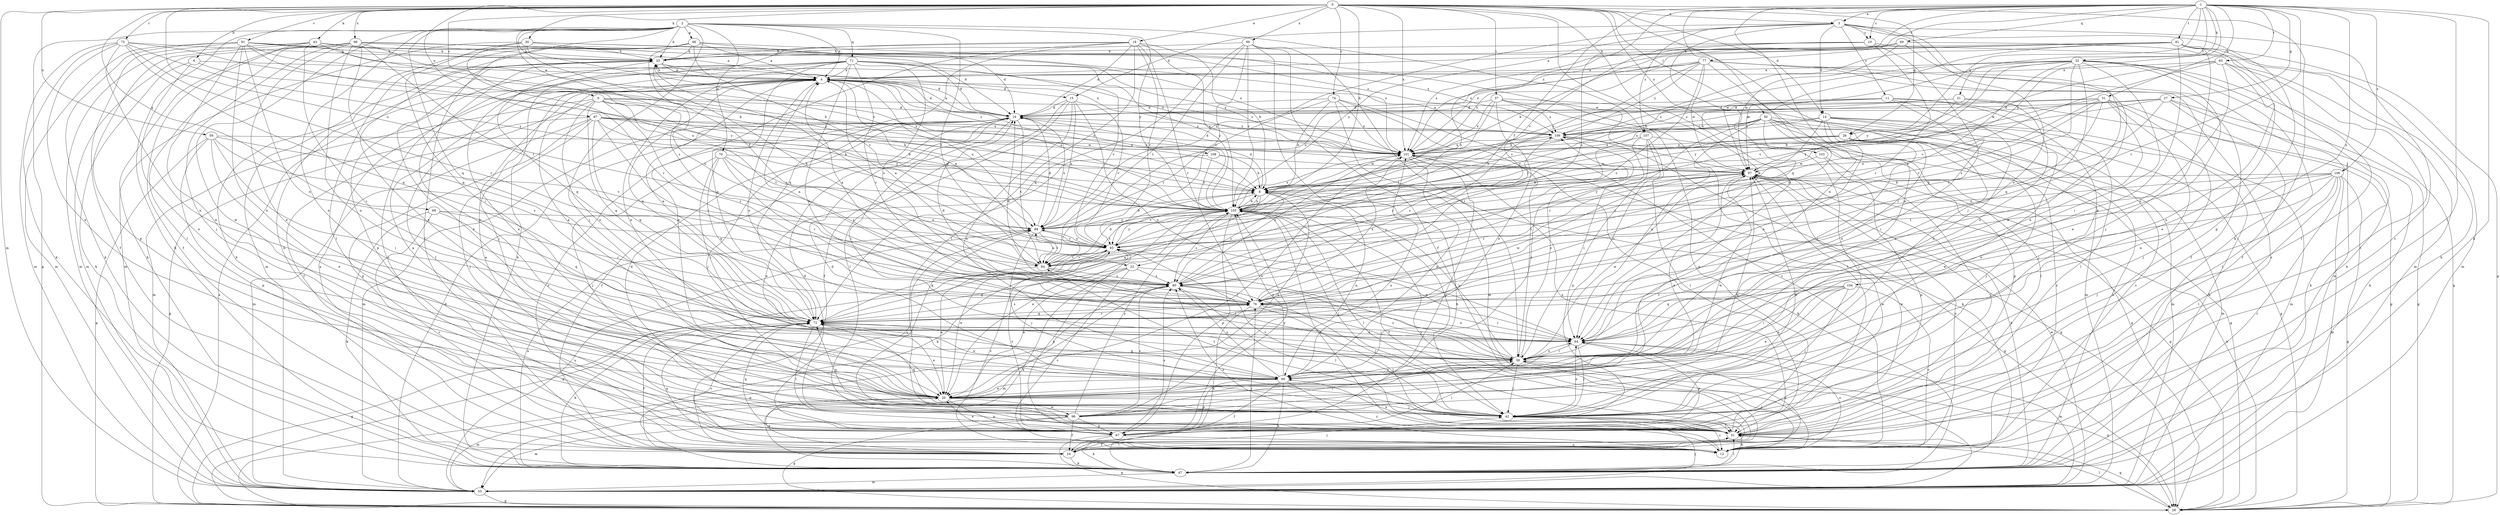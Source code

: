 strict digraph  {
0;
1;
2;
3;
4;
6;
8;
9;
10;
11;
12;
14;
15;
16;
18;
20;
21;
22;
24;
26;
27;
28;
30;
31;
32;
33;
37;
38;
42;
43;
47;
50;
51;
55;
59;
60;
64;
66;
67;
68;
69;
70;
71;
72;
73;
74;
76;
77;
80;
81;
83;
84;
87;
88;
91;
93;
96;
97;
98;
99;
101;
103;
104;
105;
106;
107;
108;
109;
0 -> 3  [label=a];
0 -> 6  [label=b];
0 -> 8  [label=b];
0 -> 9  [label=c];
0 -> 14  [label=d];
0 -> 18  [label=e];
0 -> 26  [label=g];
0 -> 30  [label=h];
0 -> 37  [label=i];
0 -> 38  [label=i];
0 -> 42  [label=j];
0 -> 43  [label=k];
0 -> 47  [label=k];
0 -> 50  [label=l];
0 -> 55  [label=m];
0 -> 59  [label=n];
0 -> 64  [label=o];
0 -> 68  [label=q];
0 -> 73  [label=r];
0 -> 74  [label=r];
0 -> 87  [label=u];
0 -> 88  [label=u];
0 -> 91  [label=v];
0 -> 98  [label=x];
0 -> 99  [label=x];
0 -> 101  [label=x];
0 -> 103  [label=y];
1 -> 3  [label=a];
1 -> 10  [label=c];
1 -> 20  [label=e];
1 -> 21  [label=f];
1 -> 22  [label=f];
1 -> 26  [label=g];
1 -> 27  [label=g];
1 -> 31  [label=h];
1 -> 32  [label=h];
1 -> 47  [label=k];
1 -> 51  [label=l];
1 -> 60  [label=n];
1 -> 69  [label=q];
1 -> 76  [label=r];
1 -> 77  [label=s];
1 -> 80  [label=s];
1 -> 81  [label=t];
1 -> 83  [label=t];
1 -> 93  [label=v];
1 -> 104  [label=y];
1 -> 105  [label=y];
1 -> 106  [label=z];
2 -> 4  [label=a];
2 -> 20  [label=e];
2 -> 22  [label=f];
2 -> 24  [label=f];
2 -> 28  [label=g];
2 -> 33  [label=h];
2 -> 42  [label=j];
2 -> 47  [label=k];
2 -> 66  [label=p];
2 -> 70  [label=q];
2 -> 71  [label=q];
2 -> 72  [label=q];
2 -> 80  [label=s];
2 -> 84  [label=t];
2 -> 96  [label=w];
2 -> 105  [label=y];
2 -> 107  [label=z];
3 -> 10  [label=c];
3 -> 11  [label=c];
3 -> 12  [label=c];
3 -> 14  [label=d];
3 -> 15  [label=d];
3 -> 64  [label=o];
3 -> 67  [label=p];
3 -> 72  [label=q];
3 -> 88  [label=u];
3 -> 96  [label=w];
3 -> 105  [label=y];
3 -> 107  [label=z];
4 -> 15  [label=d];
4 -> 16  [label=d];
4 -> 33  [label=h];
4 -> 51  [label=l];
4 -> 64  [label=o];
4 -> 72  [label=q];
4 -> 88  [label=u];
4 -> 105  [label=y];
4 -> 108  [label=z];
6 -> 4  [label=a];
6 -> 20  [label=e];
6 -> 47  [label=k];
6 -> 105  [label=y];
8 -> 16  [label=d];
8 -> 20  [label=e];
8 -> 28  [label=g];
8 -> 60  [label=n];
8 -> 72  [label=q];
8 -> 80  [label=s];
8 -> 93  [label=v];
8 -> 105  [label=y];
9 -> 8  [label=b];
9 -> 16  [label=d];
9 -> 24  [label=f];
9 -> 55  [label=m];
9 -> 64  [label=o];
9 -> 72  [label=q];
9 -> 76  [label=r];
9 -> 84  [label=t];
9 -> 101  [label=x];
9 -> 109  [label=z];
10 -> 33  [label=h];
10 -> 55  [label=m];
10 -> 72  [label=q];
10 -> 76  [label=r];
10 -> 93  [label=v];
10 -> 101  [label=x];
11 -> 8  [label=b];
11 -> 16  [label=d];
11 -> 38  [label=i];
11 -> 42  [label=j];
11 -> 51  [label=l];
11 -> 60  [label=n];
11 -> 109  [label=z];
12 -> 38  [label=i];
12 -> 64  [label=o];
12 -> 72  [label=q];
12 -> 80  [label=s];
12 -> 93  [label=v];
12 -> 105  [label=y];
14 -> 12  [label=c];
14 -> 38  [label=i];
14 -> 47  [label=k];
14 -> 55  [label=m];
14 -> 64  [label=o];
14 -> 76  [label=r];
14 -> 96  [label=w];
14 -> 101  [label=x];
14 -> 109  [label=z];
15 -> 16  [label=d];
15 -> 24  [label=f];
15 -> 51  [label=l];
15 -> 60  [label=n];
15 -> 64  [label=o];
15 -> 88  [label=u];
15 -> 93  [label=v];
16 -> 4  [label=a];
16 -> 12  [label=c];
16 -> 24  [label=f];
16 -> 38  [label=i];
16 -> 42  [label=j];
16 -> 55  [label=m];
16 -> 84  [label=t];
16 -> 88  [label=u];
16 -> 109  [label=z];
18 -> 8  [label=b];
18 -> 16  [label=d];
18 -> 20  [label=e];
18 -> 33  [label=h];
18 -> 47  [label=k];
18 -> 51  [label=l];
18 -> 72  [label=q];
18 -> 76  [label=r];
18 -> 93  [label=v];
18 -> 105  [label=y];
20 -> 42  [label=j];
20 -> 55  [label=m];
20 -> 67  [label=p];
20 -> 96  [label=w];
20 -> 97  [label=w];
21 -> 16  [label=d];
21 -> 28  [label=g];
21 -> 64  [label=o];
21 -> 105  [label=y];
21 -> 109  [label=z];
22 -> 12  [label=c];
22 -> 20  [label=e];
22 -> 38  [label=i];
22 -> 47  [label=k];
22 -> 72  [label=q];
22 -> 80  [label=s];
24 -> 4  [label=a];
24 -> 20  [label=e];
24 -> 33  [label=h];
24 -> 42  [label=j];
24 -> 47  [label=k];
24 -> 51  [label=l];
24 -> 64  [label=o];
24 -> 105  [label=y];
26 -> 8  [label=b];
26 -> 42  [label=j];
26 -> 55  [label=m];
26 -> 64  [label=o];
26 -> 101  [label=x];
26 -> 105  [label=y];
27 -> 8  [label=b];
27 -> 16  [label=d];
27 -> 28  [label=g];
27 -> 47  [label=k];
27 -> 51  [label=l];
27 -> 84  [label=t];
27 -> 109  [label=z];
28 -> 4  [label=a];
28 -> 51  [label=l];
28 -> 97  [label=w];
30 -> 33  [label=h];
30 -> 38  [label=i];
30 -> 55  [label=m];
30 -> 76  [label=r];
30 -> 97  [label=w];
30 -> 101  [label=x];
30 -> 105  [label=y];
31 -> 16  [label=d];
31 -> 20  [label=e];
31 -> 42  [label=j];
31 -> 47  [label=k];
31 -> 64  [label=o];
31 -> 76  [label=r];
31 -> 88  [label=u];
31 -> 93  [label=v];
31 -> 101  [label=x];
31 -> 105  [label=y];
32 -> 4  [label=a];
32 -> 8  [label=b];
32 -> 20  [label=e];
32 -> 24  [label=f];
32 -> 28  [label=g];
32 -> 38  [label=i];
32 -> 47  [label=k];
32 -> 72  [label=q];
32 -> 80  [label=s];
32 -> 84  [label=t];
32 -> 93  [label=v];
32 -> 97  [label=w];
32 -> 105  [label=y];
33 -> 4  [label=a];
33 -> 16  [label=d];
33 -> 20  [label=e];
33 -> 60  [label=n];
33 -> 72  [label=q];
33 -> 101  [label=x];
37 -> 16  [label=d];
37 -> 51  [label=l];
37 -> 55  [label=m];
37 -> 60  [label=n];
37 -> 67  [label=p];
37 -> 84  [label=t];
37 -> 101  [label=x];
37 -> 109  [label=z];
38 -> 4  [label=a];
38 -> 12  [label=c];
38 -> 28  [label=g];
38 -> 42  [label=j];
38 -> 60  [label=n];
38 -> 64  [label=o];
38 -> 80  [label=s];
38 -> 97  [label=w];
38 -> 105  [label=y];
38 -> 109  [label=z];
42 -> 12  [label=c];
42 -> 16  [label=d];
42 -> 47  [label=k];
42 -> 51  [label=l];
42 -> 64  [label=o];
42 -> 72  [label=q];
42 -> 84  [label=t];
42 -> 93  [label=v];
42 -> 97  [label=w];
43 -> 24  [label=f];
43 -> 33  [label=h];
43 -> 38  [label=i];
43 -> 55  [label=m];
43 -> 67  [label=p];
43 -> 101  [label=x];
43 -> 105  [label=y];
47 -> 51  [label=l];
47 -> 55  [label=m];
47 -> 76  [label=r];
47 -> 88  [label=u];
50 -> 12  [label=c];
50 -> 28  [label=g];
50 -> 42  [label=j];
50 -> 47  [label=k];
50 -> 51  [label=l];
50 -> 55  [label=m];
50 -> 64  [label=o];
50 -> 67  [label=p];
50 -> 76  [label=r];
50 -> 80  [label=s];
50 -> 105  [label=y];
50 -> 109  [label=z];
51 -> 4  [label=a];
51 -> 16  [label=d];
51 -> 24  [label=f];
51 -> 28  [label=g];
51 -> 60  [label=n];
51 -> 97  [label=w];
51 -> 101  [label=x];
55 -> 16  [label=d];
55 -> 28  [label=g];
55 -> 42  [label=j];
55 -> 88  [label=u];
55 -> 97  [label=w];
59 -> 20  [label=e];
59 -> 28  [label=g];
59 -> 38  [label=i];
59 -> 67  [label=p];
59 -> 80  [label=s];
59 -> 93  [label=v];
59 -> 101  [label=x];
60 -> 12  [label=c];
60 -> 20  [label=e];
60 -> 24  [label=f];
60 -> 47  [label=k];
60 -> 67  [label=p];
60 -> 72  [label=q];
60 -> 80  [label=s];
60 -> 105  [label=y];
60 -> 109  [label=z];
64 -> 38  [label=i];
64 -> 42  [label=j];
64 -> 55  [label=m];
64 -> 67  [label=p];
64 -> 76  [label=r];
66 -> 4  [label=a];
66 -> 16  [label=d];
66 -> 20  [label=e];
66 -> 33  [label=h];
66 -> 51  [label=l];
66 -> 55  [label=m];
66 -> 80  [label=s];
66 -> 93  [label=v];
66 -> 109  [label=z];
67 -> 12  [label=c];
67 -> 20  [label=e];
67 -> 28  [label=g];
67 -> 33  [label=h];
67 -> 38  [label=i];
67 -> 47  [label=k];
67 -> 72  [label=q];
67 -> 80  [label=s];
67 -> 88  [label=u];
67 -> 93  [label=v];
67 -> 97  [label=w];
67 -> 105  [label=y];
68 -> 12  [label=c];
68 -> 47  [label=k];
68 -> 72  [label=q];
68 -> 76  [label=r];
68 -> 88  [label=u];
69 -> 8  [label=b];
69 -> 33  [label=h];
69 -> 38  [label=i];
69 -> 47  [label=k];
69 -> 97  [label=w];
69 -> 101  [label=x];
70 -> 38  [label=i];
70 -> 42  [label=j];
70 -> 72  [label=q];
70 -> 76  [label=r];
70 -> 80  [label=s];
70 -> 97  [label=w];
70 -> 105  [label=y];
71 -> 4  [label=a];
71 -> 12  [label=c];
71 -> 16  [label=d];
71 -> 20  [label=e];
71 -> 42  [label=j];
71 -> 60  [label=n];
71 -> 64  [label=o];
71 -> 67  [label=p];
71 -> 72  [label=q];
71 -> 76  [label=r];
71 -> 80  [label=s];
71 -> 93  [label=v];
71 -> 101  [label=x];
71 -> 105  [label=y];
72 -> 4  [label=a];
72 -> 12  [label=c];
72 -> 20  [label=e];
72 -> 24  [label=f];
72 -> 28  [label=g];
72 -> 47  [label=k];
72 -> 51  [label=l];
72 -> 60  [label=n];
72 -> 64  [label=o];
72 -> 76  [label=r];
72 -> 80  [label=s];
72 -> 97  [label=w];
73 -> 8  [label=b];
73 -> 20  [label=e];
73 -> 33  [label=h];
73 -> 47  [label=k];
73 -> 55  [label=m];
73 -> 60  [label=n];
73 -> 72  [label=q];
73 -> 76  [label=r];
73 -> 105  [label=y];
74 -> 8  [label=b];
74 -> 12  [label=c];
74 -> 16  [label=d];
74 -> 38  [label=i];
74 -> 55  [label=m];
74 -> 84  [label=t];
74 -> 101  [label=x];
76 -> 4  [label=a];
76 -> 16  [label=d];
76 -> 38  [label=i];
76 -> 47  [label=k];
76 -> 51  [label=l];
76 -> 64  [label=o];
76 -> 72  [label=q];
76 -> 101  [label=x];
77 -> 4  [label=a];
77 -> 12  [label=c];
77 -> 24  [label=f];
77 -> 55  [label=m];
77 -> 76  [label=r];
77 -> 80  [label=s];
77 -> 88  [label=u];
77 -> 93  [label=v];
77 -> 97  [label=w];
77 -> 101  [label=x];
77 -> 109  [label=z];
80 -> 4  [label=a];
80 -> 16  [label=d];
80 -> 28  [label=g];
80 -> 42  [label=j];
80 -> 51  [label=l];
80 -> 55  [label=m];
80 -> 76  [label=r];
80 -> 101  [label=x];
80 -> 109  [label=z];
81 -> 4  [label=a];
81 -> 28  [label=g];
81 -> 33  [label=h];
81 -> 42  [label=j];
81 -> 51  [label=l];
81 -> 55  [label=m];
81 -> 60  [label=n];
81 -> 97  [label=w];
81 -> 101  [label=x];
81 -> 105  [label=y];
83 -> 4  [label=a];
83 -> 20  [label=e];
83 -> 51  [label=l];
83 -> 60  [label=n];
83 -> 64  [label=o];
83 -> 93  [label=v];
83 -> 97  [label=w];
84 -> 4  [label=a];
84 -> 8  [label=b];
84 -> 20  [label=e];
84 -> 33  [label=h];
84 -> 38  [label=i];
84 -> 80  [label=s];
84 -> 88  [label=u];
84 -> 93  [label=v];
87 -> 8  [label=b];
87 -> 28  [label=g];
87 -> 42  [label=j];
87 -> 55  [label=m];
87 -> 67  [label=p];
87 -> 72  [label=q];
87 -> 76  [label=r];
87 -> 97  [label=w];
87 -> 101  [label=x];
87 -> 105  [label=y];
87 -> 109  [label=z];
88 -> 8  [label=b];
88 -> 16  [label=d];
88 -> 42  [label=j];
88 -> 51  [label=l];
88 -> 84  [label=t];
88 -> 93  [label=v];
91 -> 8  [label=b];
91 -> 20  [label=e];
91 -> 24  [label=f];
91 -> 33  [label=h];
91 -> 47  [label=k];
91 -> 55  [label=m];
91 -> 60  [label=n];
91 -> 64  [label=o];
91 -> 88  [label=u];
91 -> 101  [label=x];
91 -> 109  [label=z];
93 -> 4  [label=a];
93 -> 20  [label=e];
93 -> 28  [label=g];
93 -> 33  [label=h];
93 -> 64  [label=o];
93 -> 67  [label=p];
93 -> 72  [label=q];
93 -> 84  [label=t];
93 -> 88  [label=u];
93 -> 105  [label=y];
96 -> 4  [label=a];
96 -> 8  [label=b];
96 -> 16  [label=d];
96 -> 24  [label=f];
96 -> 28  [label=g];
96 -> 38  [label=i];
96 -> 55  [label=m];
96 -> 67  [label=p];
96 -> 72  [label=q];
96 -> 80  [label=s];
96 -> 97  [label=w];
96 -> 101  [label=x];
96 -> 105  [label=y];
97 -> 8  [label=b];
97 -> 12  [label=c];
97 -> 20  [label=e];
97 -> 28  [label=g];
97 -> 47  [label=k];
97 -> 76  [label=r];
97 -> 105  [label=y];
98 -> 4  [label=a];
98 -> 8  [label=b];
98 -> 16  [label=d];
98 -> 20  [label=e];
98 -> 33  [label=h];
98 -> 42  [label=j];
98 -> 47  [label=k];
98 -> 51  [label=l];
98 -> 55  [label=m];
98 -> 60  [label=n];
98 -> 72  [label=q];
98 -> 84  [label=t];
99 -> 24  [label=f];
99 -> 33  [label=h];
99 -> 38  [label=i];
99 -> 42  [label=j];
99 -> 72  [label=q];
99 -> 84  [label=t];
99 -> 93  [label=v];
99 -> 105  [label=y];
101 -> 16  [label=d];
101 -> 20  [label=e];
101 -> 28  [label=g];
101 -> 47  [label=k];
101 -> 60  [label=n];
101 -> 67  [label=p];
101 -> 97  [label=w];
103 -> 51  [label=l];
103 -> 67  [label=p];
103 -> 97  [label=w];
104 -> 12  [label=c];
104 -> 20  [label=e];
104 -> 38  [label=i];
104 -> 42  [label=j];
104 -> 60  [label=n];
104 -> 72  [label=q];
104 -> 76  [label=r];
105 -> 4  [label=a];
105 -> 8  [label=b];
105 -> 20  [label=e];
105 -> 24  [label=f];
105 -> 42  [label=j];
105 -> 47  [label=k];
105 -> 51  [label=l];
105 -> 67  [label=p];
105 -> 80  [label=s];
105 -> 84  [label=t];
105 -> 88  [label=u];
105 -> 101  [label=x];
106 -> 8  [label=b];
106 -> 12  [label=c];
106 -> 28  [label=g];
106 -> 42  [label=j];
106 -> 51  [label=l];
106 -> 55  [label=m];
106 -> 64  [label=o];
106 -> 76  [label=r];
106 -> 84  [label=t];
106 -> 88  [label=u];
107 -> 28  [label=g];
107 -> 38  [label=i];
107 -> 51  [label=l];
107 -> 64  [label=o];
107 -> 67  [label=p];
107 -> 101  [label=x];
108 -> 8  [label=b];
108 -> 20  [label=e];
108 -> 97  [label=w];
108 -> 105  [label=y];
109 -> 4  [label=a];
109 -> 28  [label=g];
109 -> 47  [label=k];
109 -> 80  [label=s];
109 -> 101  [label=x];
}
